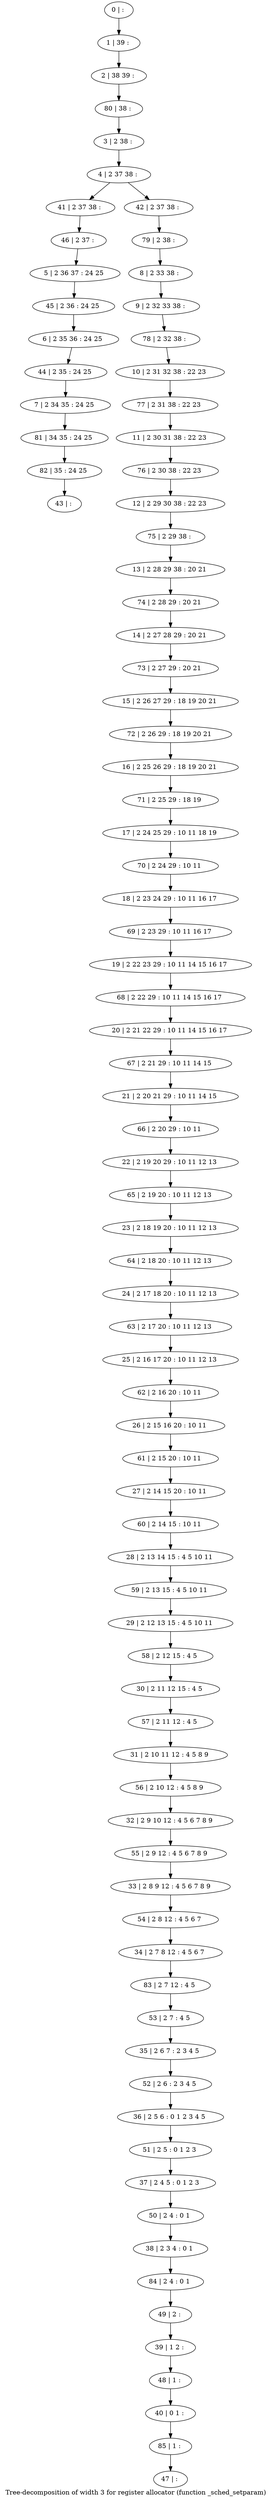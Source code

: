 digraph G {
graph [label="Tree-decomposition of width 3 for register allocator (function _sched_setparam)"]
0[label="0 | : "];
1[label="1 | 39 : "];
2[label="2 | 38 39 : "];
3[label="3 | 2 38 : "];
4[label="4 | 2 37 38 : "];
5[label="5 | 2 36 37 : 24 25 "];
6[label="6 | 2 35 36 : 24 25 "];
7[label="7 | 2 34 35 : 24 25 "];
8[label="8 | 2 33 38 : "];
9[label="9 | 2 32 33 38 : "];
10[label="10 | 2 31 32 38 : 22 23 "];
11[label="11 | 2 30 31 38 : 22 23 "];
12[label="12 | 2 29 30 38 : 22 23 "];
13[label="13 | 2 28 29 38 : 20 21 "];
14[label="14 | 2 27 28 29 : 20 21 "];
15[label="15 | 2 26 27 29 : 18 19 20 21 "];
16[label="16 | 2 25 26 29 : 18 19 20 21 "];
17[label="17 | 2 24 25 29 : 10 11 18 19 "];
18[label="18 | 2 23 24 29 : 10 11 16 17 "];
19[label="19 | 2 22 23 29 : 10 11 14 15 16 17 "];
20[label="20 | 2 21 22 29 : 10 11 14 15 16 17 "];
21[label="21 | 2 20 21 29 : 10 11 14 15 "];
22[label="22 | 2 19 20 29 : 10 11 12 13 "];
23[label="23 | 2 18 19 20 : 10 11 12 13 "];
24[label="24 | 2 17 18 20 : 10 11 12 13 "];
25[label="25 | 2 16 17 20 : 10 11 12 13 "];
26[label="26 | 2 15 16 20 : 10 11 "];
27[label="27 | 2 14 15 20 : 10 11 "];
28[label="28 | 2 13 14 15 : 4 5 10 11 "];
29[label="29 | 2 12 13 15 : 4 5 10 11 "];
30[label="30 | 2 11 12 15 : 4 5 "];
31[label="31 | 2 10 11 12 : 4 5 8 9 "];
32[label="32 | 2 9 10 12 : 4 5 6 7 8 9 "];
33[label="33 | 2 8 9 12 : 4 5 6 7 8 9 "];
34[label="34 | 2 7 8 12 : 4 5 6 7 "];
35[label="35 | 2 6 7 : 2 3 4 5 "];
36[label="36 | 2 5 6 : 0 1 2 3 4 5 "];
37[label="37 | 2 4 5 : 0 1 2 3 "];
38[label="38 | 2 3 4 : 0 1 "];
39[label="39 | 1 2 : "];
40[label="40 | 0 1 : "];
41[label="41 | 2 37 38 : "];
42[label="42 | 2 37 38 : "];
43[label="43 | : "];
44[label="44 | 2 35 : 24 25 "];
45[label="45 | 2 36 : 24 25 "];
46[label="46 | 2 37 : "];
47[label="47 | : "];
48[label="48 | 1 : "];
49[label="49 | 2 : "];
50[label="50 | 2 4 : 0 1 "];
51[label="51 | 2 5 : 0 1 2 3 "];
52[label="52 | 2 6 : 2 3 4 5 "];
53[label="53 | 2 7 : 4 5 "];
54[label="54 | 2 8 12 : 4 5 6 7 "];
55[label="55 | 2 9 12 : 4 5 6 7 8 9 "];
56[label="56 | 2 10 12 : 4 5 8 9 "];
57[label="57 | 2 11 12 : 4 5 "];
58[label="58 | 2 12 15 : 4 5 "];
59[label="59 | 2 13 15 : 4 5 10 11 "];
60[label="60 | 2 14 15 : 10 11 "];
61[label="61 | 2 15 20 : 10 11 "];
62[label="62 | 2 16 20 : 10 11 "];
63[label="63 | 2 17 20 : 10 11 12 13 "];
64[label="64 | 2 18 20 : 10 11 12 13 "];
65[label="65 | 2 19 20 : 10 11 12 13 "];
66[label="66 | 2 20 29 : 10 11 "];
67[label="67 | 2 21 29 : 10 11 14 15 "];
68[label="68 | 2 22 29 : 10 11 14 15 16 17 "];
69[label="69 | 2 23 29 : 10 11 16 17 "];
70[label="70 | 2 24 29 : 10 11 "];
71[label="71 | 2 25 29 : 18 19 "];
72[label="72 | 2 26 29 : 18 19 20 21 "];
73[label="73 | 2 27 29 : 20 21 "];
74[label="74 | 2 28 29 : 20 21 "];
75[label="75 | 2 29 38 : "];
76[label="76 | 2 30 38 : 22 23 "];
77[label="77 | 2 31 38 : 22 23 "];
78[label="78 | 2 32 38 : "];
79[label="79 | 2 38 : "];
80[label="80 | 38 : "];
81[label="81 | 34 35 : 24 25 "];
82[label="82 | 35 : 24 25 "];
83[label="83 | 2 7 12 : 4 5 "];
84[label="84 | 2 4 : 0 1 "];
85[label="85 | 1 : "];
0->1 ;
1->2 ;
3->4 ;
8->9 ;
4->41 ;
4->42 ;
44->7 ;
6->44 ;
45->6 ;
5->45 ;
46->5 ;
41->46 ;
48->40 ;
39->48 ;
49->39 ;
50->38 ;
37->50 ;
51->37 ;
36->51 ;
52->36 ;
35->52 ;
53->35 ;
54->34 ;
33->54 ;
55->33 ;
32->55 ;
56->32 ;
31->56 ;
57->31 ;
30->57 ;
58->30 ;
29->58 ;
59->29 ;
28->59 ;
60->28 ;
27->60 ;
61->27 ;
26->61 ;
62->26 ;
25->62 ;
63->25 ;
24->63 ;
64->24 ;
23->64 ;
65->23 ;
22->65 ;
66->22 ;
21->66 ;
67->21 ;
20->67 ;
68->20 ;
19->68 ;
69->19 ;
18->69 ;
70->18 ;
17->70 ;
71->17 ;
16->71 ;
72->16 ;
15->72 ;
73->15 ;
14->73 ;
74->14 ;
13->74 ;
75->13 ;
12->75 ;
76->12 ;
11->76 ;
77->11 ;
10->77 ;
78->10 ;
9->78 ;
79->8 ;
42->79 ;
80->3 ;
2->80 ;
7->81 ;
82->43 ;
81->82 ;
83->53 ;
34->83 ;
84->49 ;
38->84 ;
85->47 ;
40->85 ;
}
